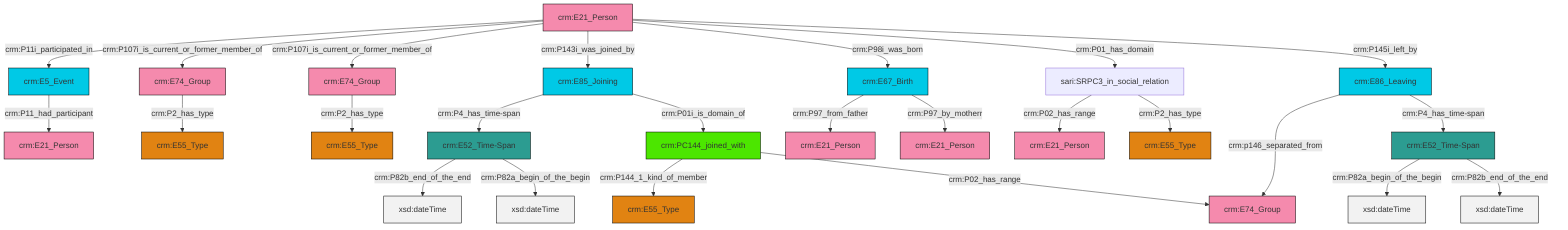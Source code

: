 graph TD
classDef Literal fill:#f2f2f2,stroke:#000000;
classDef CRM_Entity fill:#FFFFFF,stroke:#000000;
classDef Temporal_Entity fill:#00C9E6, stroke:#000000;
classDef Type fill:#E18312, stroke:#000000;
classDef Time-Span fill:#2C9C91, stroke:#000000;
classDef Appellation fill:#FFEB7F, stroke:#000000;
classDef Place fill:#008836, stroke:#000000;
classDef Persistent_Item fill:#B266B2, stroke:#000000;
classDef Conceptual_Object fill:#FFD700, stroke:#000000;
classDef Physical_Thing fill:#D2B48C, stroke:#000000;
classDef Actor fill:#f58aad, stroke:#000000;
classDef PC_Classes fill:#4ce600, stroke:#000000;
classDef Multi fill:#cccccc,stroke:#000000;

0["crm:E21_Person"]:::Actor -->|crm:P11i_participated_in| 1["crm:E5_Event"]:::Temporal_Entity
0["crm:E21_Person"]:::Actor -->|crm:P107i_is_current_or_former_member_of| 4["crm:E74_Group"]:::Actor
8["crm:E85_Joining"]:::Temporal_Entity -->|crm:P4_has_time-span| 9["crm:E52_Time-Span"]:::Time-Span
13["crm:PC144_joined_with"]:::PC_Classes -->|crm:P144_1_kind_of_member| 14["crm:E55_Type"]:::Type
15["crm:E86_Leaving"]:::Temporal_Entity -->|crm:p146_separated_from| 16["crm:E74_Group"]:::Actor
0["crm:E21_Person"]:::Actor -->|crm:P107i_is_current_or_former_member_of| 17["crm:E74_Group"]:::Actor
4["crm:E74_Group"]:::Actor -->|crm:P2_has_type| 2["crm:E55_Type"]:::Type
10["crm:E67_Birth"]:::Temporal_Entity -->|crm:P97_from_father| 21["crm:E21_Person"]:::Actor
10["crm:E67_Birth"]:::Temporal_Entity -->|crm:P97_by_motherr| 24["crm:E21_Person"]:::Actor
0["crm:E21_Person"]:::Actor -->|crm:P143i_was_joined_by| 8["crm:E85_Joining"]:::Temporal_Entity
15["crm:E86_Leaving"]:::Temporal_Entity -->|crm:P4_has_time-span| 25["crm:E52_Time-Span"]:::Time-Span
25["crm:E52_Time-Span"]:::Time-Span -->|crm:P82a_begin_of_the_begin| 27[xsd:dateTime]:::Literal
9["crm:E52_Time-Span"]:::Time-Span -->|crm:P82b_end_of_the_end| 30[xsd:dateTime]:::Literal
9["crm:E52_Time-Span"]:::Time-Span -->|crm:P82a_begin_of_the_begin| 31[xsd:dateTime]:::Literal
32["sari:SRPC3_in_social_relation"]:::Default -->|crm:P02_has_range| 22["crm:E21_Person"]:::Actor
17["crm:E74_Group"]:::Actor -->|crm:P2_has_type| 6["crm:E55_Type"]:::Type
1["crm:E5_Event"]:::Temporal_Entity -->|crm:P11_had_participant| 36["crm:E21_Person"]:::Actor
25["crm:E52_Time-Span"]:::Time-Span -->|crm:P82b_end_of_the_end| 37[xsd:dateTime]:::Literal
32["sari:SRPC3_in_social_relation"]:::Default -->|crm:P2_has_type| 19["crm:E55_Type"]:::Type
0["crm:E21_Person"]:::Actor -->|crm:P98i_was_born| 10["crm:E67_Birth"]:::Temporal_Entity
0["crm:E21_Person"]:::Actor -->|crm:P01_has_domain| 32["sari:SRPC3_in_social_relation"]:::Default
0["crm:E21_Person"]:::Actor -->|crm:P145i_left_by| 15["crm:E86_Leaving"]:::Temporal_Entity
8["crm:E85_Joining"]:::Temporal_Entity -->|crm:P01i_is_domain_of| 13["crm:PC144_joined_with"]:::PC_Classes
13["crm:PC144_joined_with"]:::PC_Classes -->|crm:P02_has_range| 16["crm:E74_Group"]:::Actor
